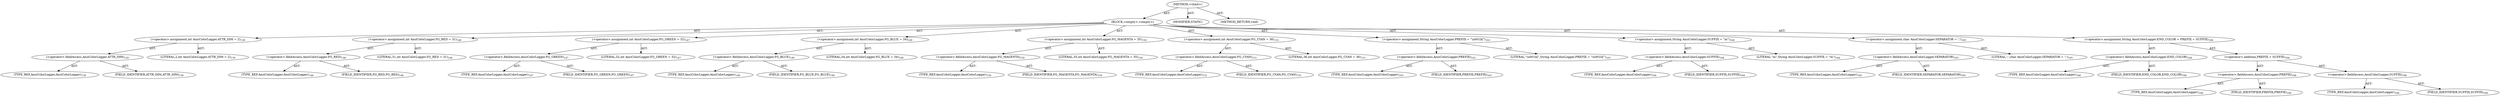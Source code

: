 digraph "&lt;clinit&gt;" {  
"111669149699" [label = <(METHOD,&lt;clinit&gt;)> ]
"25769803801" [label = <(BLOCK,&lt;empty&gt;,&lt;empty&gt;)> ]
"30064771231" [label = <(&lt;operator&gt;.assignment,int AnsiColorLogger.ATTR_DIM = 2)<SUB>139</SUB>> ]
"30064771232" [label = <(&lt;operator&gt;.fieldAccess,AnsiColorLogger.ATTR_DIM)<SUB>139</SUB>> ]
"180388626472" [label = <(TYPE_REF,AnsiColorLogger,AnsiColorLogger)<SUB>139</SUB>> ]
"55834574911" [label = <(FIELD_IDENTIFIER,ATTR_DIM,ATTR_DIM)<SUB>139</SUB>> ]
"90194313241" [label = <(LITERAL,2,int AnsiColorLogger.ATTR_DIM = 2)<SUB>139</SUB>> ]
"30064771233" [label = <(&lt;operator&gt;.assignment,int AnsiColorLogger.FG_RED = 31)<SUB>146</SUB>> ]
"30064771234" [label = <(&lt;operator&gt;.fieldAccess,AnsiColorLogger.FG_RED)<SUB>146</SUB>> ]
"180388626473" [label = <(TYPE_REF,AnsiColorLogger,AnsiColorLogger)<SUB>146</SUB>> ]
"55834574912" [label = <(FIELD_IDENTIFIER,FG_RED,FG_RED)<SUB>146</SUB>> ]
"90194313242" [label = <(LITERAL,31,int AnsiColorLogger.FG_RED = 31)<SUB>146</SUB>> ]
"30064771235" [label = <(&lt;operator&gt;.assignment,int AnsiColorLogger.FG_GREEN = 32)<SUB>147</SUB>> ]
"30064771236" [label = <(&lt;operator&gt;.fieldAccess,AnsiColorLogger.FG_GREEN)<SUB>147</SUB>> ]
"180388626474" [label = <(TYPE_REF,AnsiColorLogger,AnsiColorLogger)<SUB>147</SUB>> ]
"55834574913" [label = <(FIELD_IDENTIFIER,FG_GREEN,FG_GREEN)<SUB>147</SUB>> ]
"90194313243" [label = <(LITERAL,32,int AnsiColorLogger.FG_GREEN = 32)<SUB>147</SUB>> ]
"30064771237" [label = <(&lt;operator&gt;.assignment,int AnsiColorLogger.FG_BLUE = 34)<SUB>149</SUB>> ]
"30064771238" [label = <(&lt;operator&gt;.fieldAccess,AnsiColorLogger.FG_BLUE)<SUB>149</SUB>> ]
"180388626475" [label = <(TYPE_REF,AnsiColorLogger,AnsiColorLogger)<SUB>149</SUB>> ]
"55834574914" [label = <(FIELD_IDENTIFIER,FG_BLUE,FG_BLUE)<SUB>149</SUB>> ]
"90194313244" [label = <(LITERAL,34,int AnsiColorLogger.FG_BLUE = 34)<SUB>149</SUB>> ]
"30064771239" [label = <(&lt;operator&gt;.assignment,int AnsiColorLogger.FG_MAGENTA = 35)<SUB>150</SUB>> ]
"30064771240" [label = <(&lt;operator&gt;.fieldAccess,AnsiColorLogger.FG_MAGENTA)<SUB>150</SUB>> ]
"180388626476" [label = <(TYPE_REF,AnsiColorLogger,AnsiColorLogger)<SUB>150</SUB>> ]
"55834574915" [label = <(FIELD_IDENTIFIER,FG_MAGENTA,FG_MAGENTA)<SUB>150</SUB>> ]
"90194313245" [label = <(LITERAL,35,int AnsiColorLogger.FG_MAGENTA = 35)<SUB>150</SUB>> ]
"30064771241" [label = <(&lt;operator&gt;.assignment,int AnsiColorLogger.FG_CYAN = 36)<SUB>151</SUB>> ]
"30064771242" [label = <(&lt;operator&gt;.fieldAccess,AnsiColorLogger.FG_CYAN)<SUB>151</SUB>> ]
"180388626477" [label = <(TYPE_REF,AnsiColorLogger,AnsiColorLogger)<SUB>151</SUB>> ]
"55834574916" [label = <(FIELD_IDENTIFIER,FG_CYAN,FG_CYAN)<SUB>151</SUB>> ]
"90194313246" [label = <(LITERAL,36,int AnsiColorLogger.FG_CYAN = 36)<SUB>151</SUB>> ]
"30064771243" [label = <(&lt;operator&gt;.assignment,String AnsiColorLogger.PREFIX = &quot;\u001b[&quot;)<SUB>163</SUB>> ]
"30064771244" [label = <(&lt;operator&gt;.fieldAccess,AnsiColorLogger.PREFIX)<SUB>163</SUB>> ]
"180388626478" [label = <(TYPE_REF,AnsiColorLogger,AnsiColorLogger)<SUB>163</SUB>> ]
"55834574917" [label = <(FIELD_IDENTIFIER,PREFIX,PREFIX)<SUB>163</SUB>> ]
"90194313247" [label = <(LITERAL,&quot;\u001b[&quot;,String AnsiColorLogger.PREFIX = &quot;\u001b[&quot;)<SUB>163</SUB>> ]
"30064771245" [label = <(&lt;operator&gt;.assignment,String AnsiColorLogger.SUFFIX = &quot;m&quot;)<SUB>164</SUB>> ]
"30064771246" [label = <(&lt;operator&gt;.fieldAccess,AnsiColorLogger.SUFFIX)<SUB>164</SUB>> ]
"180388626479" [label = <(TYPE_REF,AnsiColorLogger,AnsiColorLogger)<SUB>164</SUB>> ]
"55834574918" [label = <(FIELD_IDENTIFIER,SUFFIX,SUFFIX)<SUB>164</SUB>> ]
"90194313248" [label = <(LITERAL,&quot;m&quot;,String AnsiColorLogger.SUFFIX = &quot;m&quot;)<SUB>164</SUB>> ]
"30064771247" [label = <(&lt;operator&gt;.assignment,char AnsiColorLogger.SEPARATOR = ';')<SUB>165</SUB>> ]
"30064771248" [label = <(&lt;operator&gt;.fieldAccess,AnsiColorLogger.SEPARATOR)<SUB>165</SUB>> ]
"180388626480" [label = <(TYPE_REF,AnsiColorLogger,AnsiColorLogger)<SUB>165</SUB>> ]
"55834574919" [label = <(FIELD_IDENTIFIER,SEPARATOR,SEPARATOR)<SUB>165</SUB>> ]
"90194313249" [label = <(LITERAL,';',char AnsiColorLogger.SEPARATOR = ';')<SUB>165</SUB>> ]
"30064771249" [label = <(&lt;operator&gt;.assignment,String AnsiColorLogger.END_COLOR = PREFIX + SUFFIX)<SUB>166</SUB>> ]
"30064771250" [label = <(&lt;operator&gt;.fieldAccess,AnsiColorLogger.END_COLOR)<SUB>166</SUB>> ]
"180388626481" [label = <(TYPE_REF,AnsiColorLogger,AnsiColorLogger)<SUB>166</SUB>> ]
"55834574920" [label = <(FIELD_IDENTIFIER,END_COLOR,END_COLOR)<SUB>166</SUB>> ]
"30064771251" [label = <(&lt;operator&gt;.addition,PREFIX + SUFFIX)<SUB>166</SUB>> ]
"30064771252" [label = <(&lt;operator&gt;.fieldAccess,AnsiColorLogger.PREFIX)<SUB>166</SUB>> ]
"180388626482" [label = <(TYPE_REF,AnsiColorLogger,AnsiColorLogger)<SUB>166</SUB>> ]
"55834574921" [label = <(FIELD_IDENTIFIER,PREFIX,PREFIX)<SUB>166</SUB>> ]
"30064771253" [label = <(&lt;operator&gt;.fieldAccess,AnsiColorLogger.SUFFIX)<SUB>166</SUB>> ]
"180388626483" [label = <(TYPE_REF,AnsiColorLogger,AnsiColorLogger)<SUB>166</SUB>> ]
"55834574922" [label = <(FIELD_IDENTIFIER,SUFFIX,SUFFIX)<SUB>166</SUB>> ]
"133143986208" [label = <(MODIFIER,STATIC)> ]
"128849018883" [label = <(METHOD_RETURN,void)> ]
  "111669149699" -> "25769803801"  [ label = "AST: "] 
  "111669149699" -> "133143986208"  [ label = "AST: "] 
  "111669149699" -> "128849018883"  [ label = "AST: "] 
  "25769803801" -> "30064771231"  [ label = "AST: "] 
  "25769803801" -> "30064771233"  [ label = "AST: "] 
  "25769803801" -> "30064771235"  [ label = "AST: "] 
  "25769803801" -> "30064771237"  [ label = "AST: "] 
  "25769803801" -> "30064771239"  [ label = "AST: "] 
  "25769803801" -> "30064771241"  [ label = "AST: "] 
  "25769803801" -> "30064771243"  [ label = "AST: "] 
  "25769803801" -> "30064771245"  [ label = "AST: "] 
  "25769803801" -> "30064771247"  [ label = "AST: "] 
  "25769803801" -> "30064771249"  [ label = "AST: "] 
  "30064771231" -> "30064771232"  [ label = "AST: "] 
  "30064771231" -> "90194313241"  [ label = "AST: "] 
  "30064771232" -> "180388626472"  [ label = "AST: "] 
  "30064771232" -> "55834574911"  [ label = "AST: "] 
  "30064771233" -> "30064771234"  [ label = "AST: "] 
  "30064771233" -> "90194313242"  [ label = "AST: "] 
  "30064771234" -> "180388626473"  [ label = "AST: "] 
  "30064771234" -> "55834574912"  [ label = "AST: "] 
  "30064771235" -> "30064771236"  [ label = "AST: "] 
  "30064771235" -> "90194313243"  [ label = "AST: "] 
  "30064771236" -> "180388626474"  [ label = "AST: "] 
  "30064771236" -> "55834574913"  [ label = "AST: "] 
  "30064771237" -> "30064771238"  [ label = "AST: "] 
  "30064771237" -> "90194313244"  [ label = "AST: "] 
  "30064771238" -> "180388626475"  [ label = "AST: "] 
  "30064771238" -> "55834574914"  [ label = "AST: "] 
  "30064771239" -> "30064771240"  [ label = "AST: "] 
  "30064771239" -> "90194313245"  [ label = "AST: "] 
  "30064771240" -> "180388626476"  [ label = "AST: "] 
  "30064771240" -> "55834574915"  [ label = "AST: "] 
  "30064771241" -> "30064771242"  [ label = "AST: "] 
  "30064771241" -> "90194313246"  [ label = "AST: "] 
  "30064771242" -> "180388626477"  [ label = "AST: "] 
  "30064771242" -> "55834574916"  [ label = "AST: "] 
  "30064771243" -> "30064771244"  [ label = "AST: "] 
  "30064771243" -> "90194313247"  [ label = "AST: "] 
  "30064771244" -> "180388626478"  [ label = "AST: "] 
  "30064771244" -> "55834574917"  [ label = "AST: "] 
  "30064771245" -> "30064771246"  [ label = "AST: "] 
  "30064771245" -> "90194313248"  [ label = "AST: "] 
  "30064771246" -> "180388626479"  [ label = "AST: "] 
  "30064771246" -> "55834574918"  [ label = "AST: "] 
  "30064771247" -> "30064771248"  [ label = "AST: "] 
  "30064771247" -> "90194313249"  [ label = "AST: "] 
  "30064771248" -> "180388626480"  [ label = "AST: "] 
  "30064771248" -> "55834574919"  [ label = "AST: "] 
  "30064771249" -> "30064771250"  [ label = "AST: "] 
  "30064771249" -> "30064771251"  [ label = "AST: "] 
  "30064771250" -> "180388626481"  [ label = "AST: "] 
  "30064771250" -> "55834574920"  [ label = "AST: "] 
  "30064771251" -> "30064771252"  [ label = "AST: "] 
  "30064771251" -> "30064771253"  [ label = "AST: "] 
  "30064771252" -> "180388626482"  [ label = "AST: "] 
  "30064771252" -> "55834574921"  [ label = "AST: "] 
  "30064771253" -> "180388626483"  [ label = "AST: "] 
  "30064771253" -> "55834574922"  [ label = "AST: "] 
}
